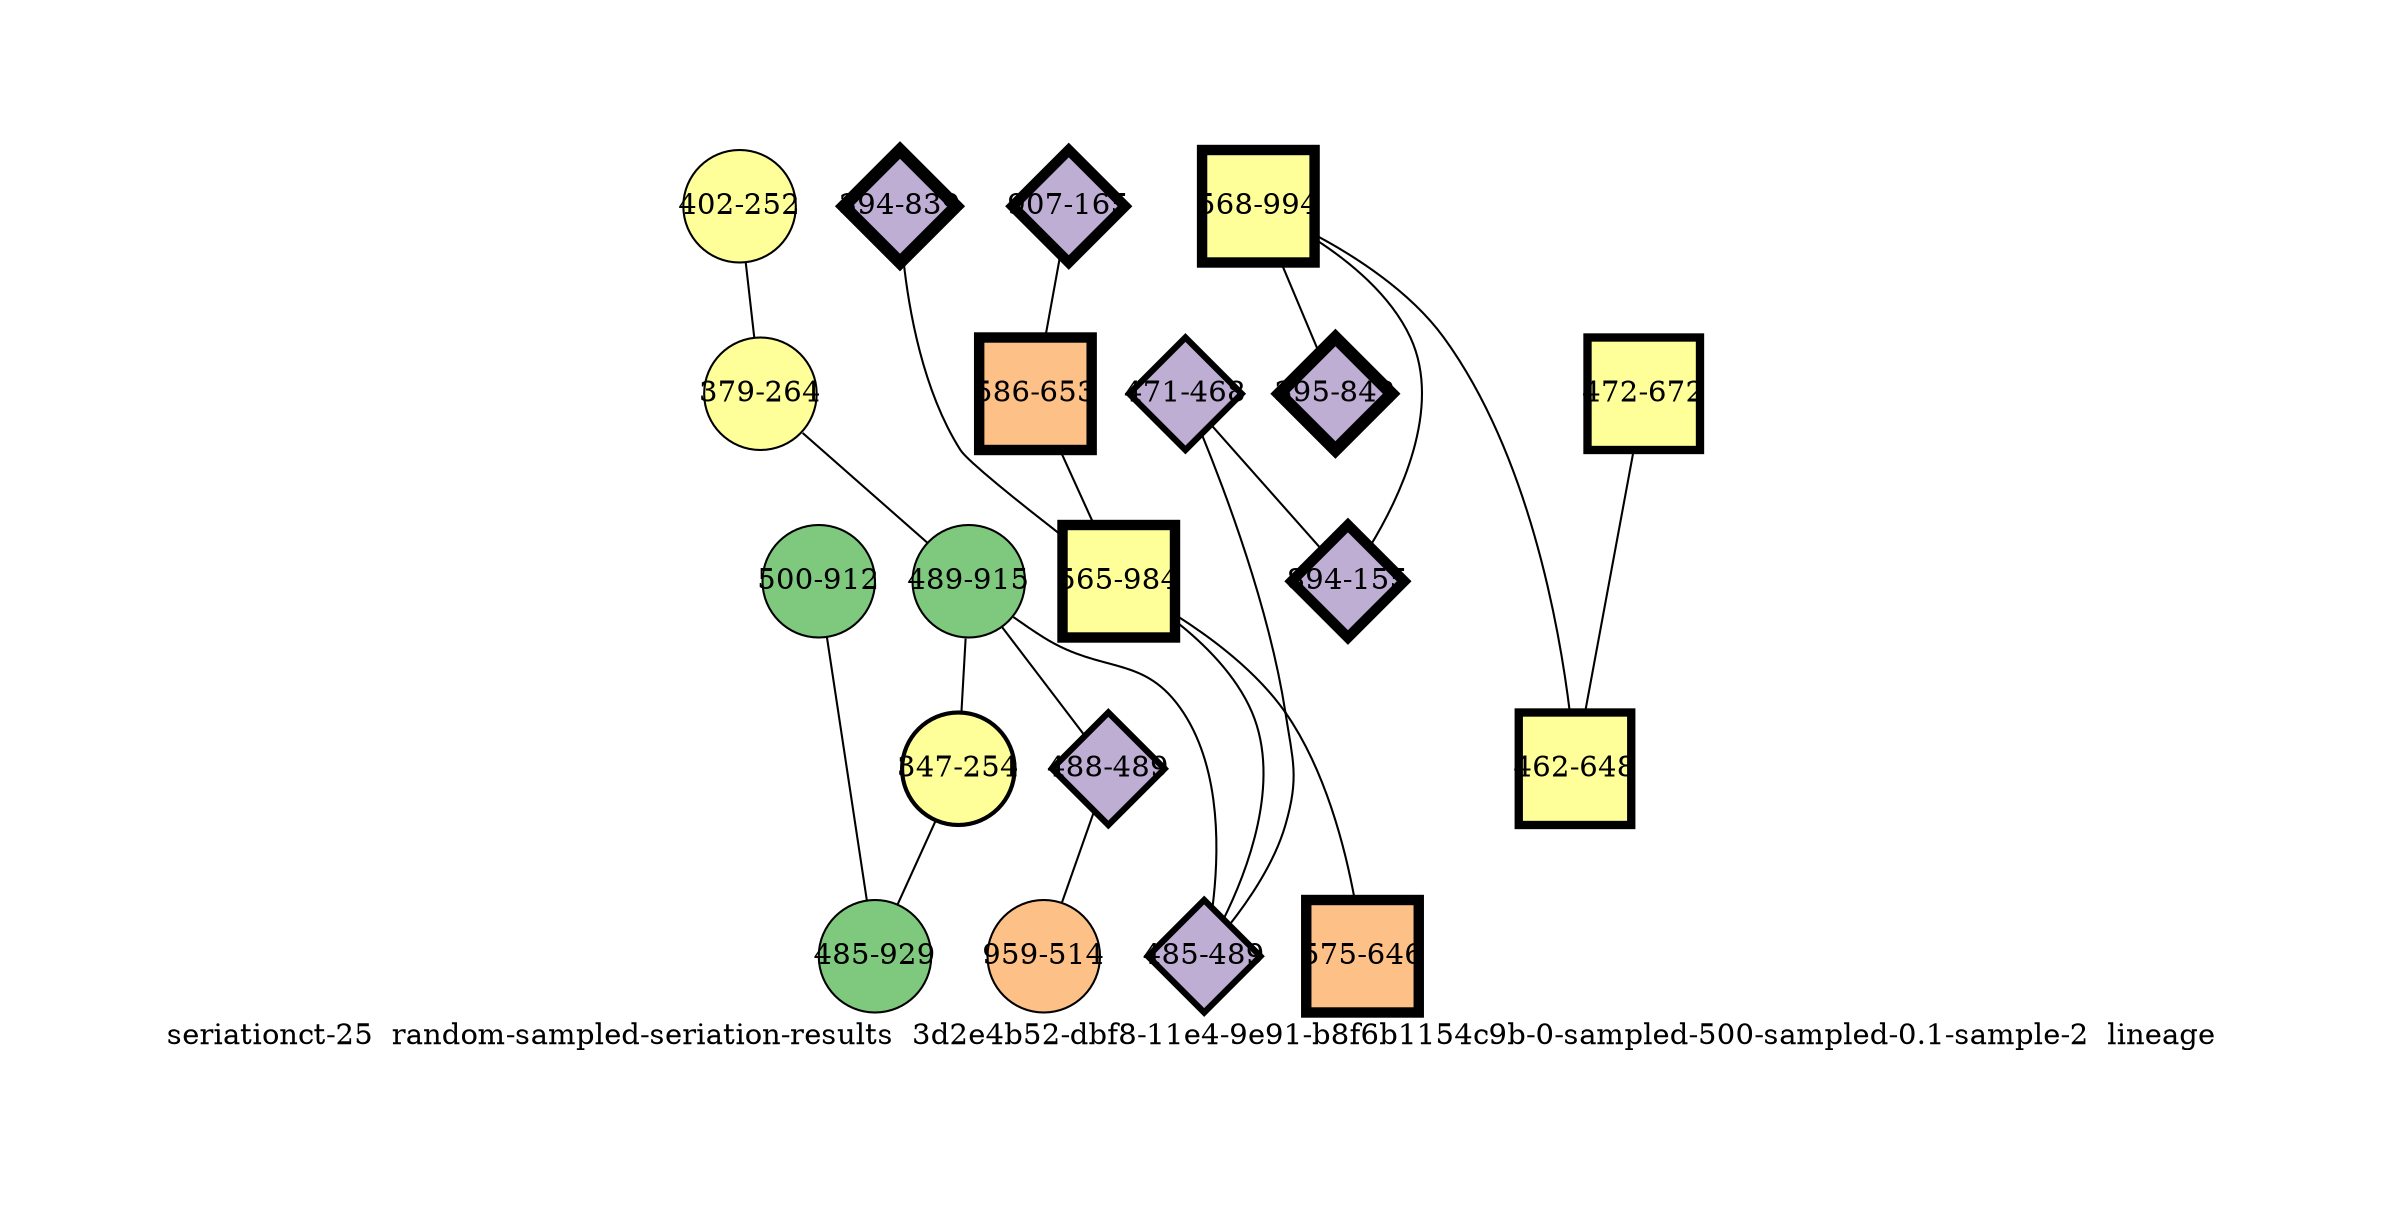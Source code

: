 strict graph "seriationct-25  random-sampled-seriation-results  3d2e4b52-dbf8-11e4-9e91-b8f6b1154c9b-0-sampled-500-sampled-0.1-sample-2  lineage" {
labelloc=b;
ratio=auto;
pad="1.0";
label="seriationct-25  random-sampled-seriation-results  3d2e4b52-dbf8-11e4-9e91-b8f6b1154c9b-0-sampled-500-sampled-0.1-sample-2  lineage";
node [width="0.75", style=filled, fixedsize=true, height="0.75", shape=circle, label=""];
0 [xCoordinate="468.0", appears_in_slice=3, yCoordinate="471.0", colorscheme=accent6, lineage_id=2, short_label="471-468", label="471-468", shape=diamond, cluster_id=1, fillcolor=2, size="500.0", id=17, penwidth="3.0"];
1 [xCoordinate="912.0", appears_in_slice=1, yCoordinate="500.0", colorscheme=accent6, lineage_id=0, short_label="500-912", label="500-912", shape=circle, cluster_id=0, fillcolor=1, size="500.0", id=3, penwidth="1.0"];
2 [xCoordinate="252.0", appears_in_slice=1, yCoordinate="402.0", colorscheme=accent6, lineage_id=0, short_label="402-252", label="402-252", shape=circle, cluster_id=3, fillcolor=4, size="500.0", id=11, penwidth="1.0"];
3 [xCoordinate="165.0", appears_in_slice=5, yCoordinate="907.0", colorscheme=accent6, lineage_id=2, short_label="907-165", label="907-165", shape=diamond, cluster_id=1, fillcolor=2, size="500.0", id=2, penwidth="5.0"];
4 [xCoordinate="264.0", appears_in_slice=1, yCoordinate="379.0", colorscheme=accent6, lineage_id=0, short_label="379-264", label="379-264", shape=circle, cluster_id=3, fillcolor=4, size="500.0", id=10, penwidth="1.0"];
5 [xCoordinate="915.0", appears_in_slice=1, yCoordinate="489.0", colorscheme=accent6, lineage_id=0, short_label="489-915", label="489-915", shape=circle, cluster_id=0, fillcolor=1, size="500.0", id=4, penwidth="1.0"];
6 [xCoordinate="994.0", appears_in_slice=5, yCoordinate="568.0", colorscheme=accent6, lineage_id=1, short_label="568-994", label="568-994", shape=square, cluster_id=3, fillcolor=4, size="500.0", id=13, penwidth="5.0"];
7 [xCoordinate="839.0", appears_in_slice=6, yCoordinate="394.0", colorscheme=accent6, lineage_id=2, short_label="394-839", label="394-839", shape=diamond, cluster_id=1, fillcolor=2, size="500.0", id=6, penwidth="6.0"];
8 [xCoordinate="653.0", appears_in_slice=5, yCoordinate="586.0", colorscheme=accent6, lineage_id=1, short_label="586-653", label="586-653", shape=square, cluster_id=2, fillcolor=3, size="500.0", id=7, penwidth="5.0"];
9 [xCoordinate="984.0", appears_in_slice=5, yCoordinate="565.0", colorscheme=accent6, lineage_id=1, short_label="565-984", label="565-984", shape=square, cluster_id=3, fillcolor=4, size="500.0", id=8, penwidth="5.0"];
10 [xCoordinate="489.0", appears_in_slice=3, yCoordinate="485.0", colorscheme=accent6, lineage_id=2, short_label="485-489", label="485-489", shape=diamond, cluster_id=1, fillcolor=2, size="500.0", id=9, penwidth="3.0"];
11 [xCoordinate="672.0", appears_in_slice=4, yCoordinate="472.0", colorscheme=accent6, lineage_id=1, short_label="472-672", label="472-672", shape=square, cluster_id=3, fillcolor=4, size="500.0", id=16, penwidth="4.0"];
12 [xCoordinate="254.0", appears_in_slice=2, yCoordinate="347.0", colorscheme=accent6, lineage_id=0, short_label="347-254", label="347-254", shape=circle, cluster_id=3, fillcolor=4, size="500.0", id=0, penwidth="2.0"];
13 [xCoordinate="929.0", appears_in_slice=1, yCoordinate="485.0", colorscheme=accent6, lineage_id=0, short_label="485-929", label="485-929", shape=circle, cluster_id=0, fillcolor=1, size="500.0", id=12, penwidth="1.0"];
14 [xCoordinate="155.0", appears_in_slice=5, yCoordinate="894.0", colorscheme=accent6, lineage_id=2, short_label="894-155", label="894-155", shape=diamond, cluster_id=1, fillcolor=2, size="500.0", id=1, penwidth="5.0"];
15 [xCoordinate="489.0", appears_in_slice=3, yCoordinate="488.0", colorscheme=accent6, lineage_id=2, short_label="488-489", label="488-489", shape=diamond, cluster_id=1, fillcolor=2, size="500.0", id=14, penwidth="3.0"];
16 [xCoordinate="842.0", appears_in_slice=6, yCoordinate="395.0", colorscheme=accent6, lineage_id=2, short_label="395-842", label="395-842", shape=diamond, cluster_id=1, fillcolor=2, size="500.0", id=5, penwidth="6.0"];
17 [xCoordinate="514.0", appears_in_slice=1, yCoordinate="959.0", colorscheme=accent6, lineage_id=0, short_label="959-514", label="959-514", shape=circle, cluster_id=2, fillcolor=3, size="500.0", id=15, penwidth="1.0"];
18 [xCoordinate="648.0", appears_in_slice=4, yCoordinate="462.0", colorscheme=accent6, lineage_id=1, short_label="462-648", label="462-648", shape=square, cluster_id=3, fillcolor=4, size="500.0", id=18, penwidth="4.0"];
19 [xCoordinate="646.0", appears_in_slice=5, yCoordinate="575.0", colorscheme=accent6, lineage_id=1, short_label="575-646", label="575-646", shape=square, cluster_id=2, fillcolor=3, size="500.0", id=19, penwidth="5.0"];
0 -- 10  [inverseweight="19.4920293896", weight="0.0513030213535"];
0 -- 14  [inverseweight="2.85244310838", weight="0.350576667792"];
1 -- 13  [inverseweight="10.8747057073", weight="0.0919565114606"];
2 -- 4  [inverseweight="25.9937622455", weight="0.0384707681233"];
3 -- 8  [inverseweight="29.3610109757", weight="0.0340587727319"];
4 -- 5  [inverseweight="1.43007818222", weight="0.699262468605"];
5 -- 10  [inverseweight="1.59807222565", weight="0.625753945253"];
5 -- 12  [inverseweight="3.47356258985", weight="0.287888867447"];
5 -- 15  [inverseweight="2.70013987087", weight="0.370351184688"];
6 -- 16  [inverseweight="3.42755310692", weight="0.291753320461"];
6 -- 18  [inverseweight="3.52813259073", weight="0.283436059809"];
6 -- 14  [inverseweight="18.9252791026", weight="0.0528393792545"];
7 -- 9  [inverseweight="1.54611407183", weight="0.64678280744"];
8 -- 9  [inverseweight="2.13414237407", weight="0.468572299651"];
9 -- 10  [inverseweight="1.31281084477", weight="0.761724359595"];
9 -- 19  [inverseweight="1.2477482864", weight="0.801443697336"];
11 -- 18  [inverseweight="13.2967437602", weight="0.0752063827079"];
12 -- 13  [inverseweight="2.94760907335", weight="0.339258013907"];
15 -- 17  [inverseweight="3.34944946274", weight="0.298556527311"];
}
